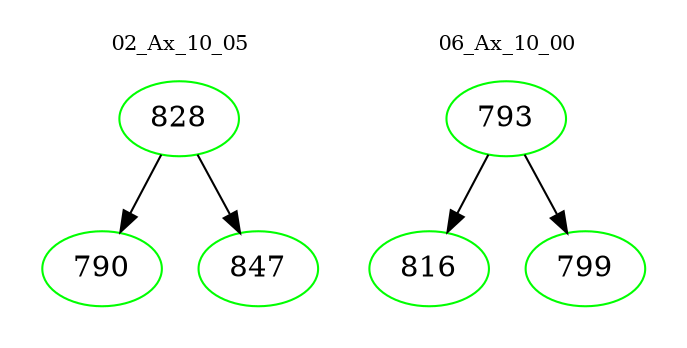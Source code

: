 digraph{
subgraph cluster_0 {
color = white
label = "02_Ax_10_05";
fontsize=10;
T0_828 [label="828", color="green"]
T0_828 -> T0_790 [color="black"]
T0_790 [label="790", color="green"]
T0_828 -> T0_847 [color="black"]
T0_847 [label="847", color="green"]
}
subgraph cluster_1 {
color = white
label = "06_Ax_10_00";
fontsize=10;
T1_793 [label="793", color="green"]
T1_793 -> T1_816 [color="black"]
T1_816 [label="816", color="green"]
T1_793 -> T1_799 [color="black"]
T1_799 [label="799", color="green"]
}
}
